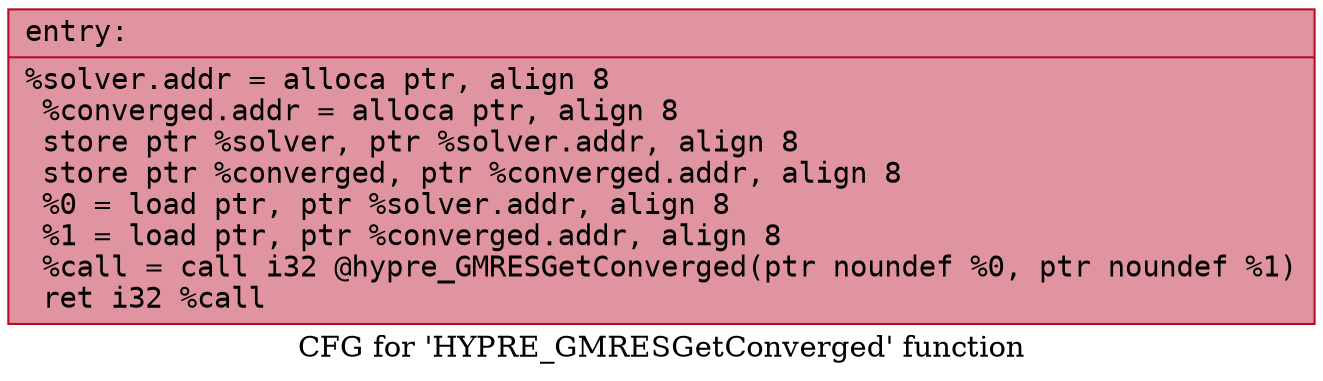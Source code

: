 digraph "CFG for 'HYPRE_GMRESGetConverged' function" {
	label="CFG for 'HYPRE_GMRESGetConverged' function";

	Node0x561d3dbf8770 [shape=record,color="#b70d28ff", style=filled, fillcolor="#b70d2870" fontname="Courier",label="{entry:\l|  %solver.addr = alloca ptr, align 8\l  %converged.addr = alloca ptr, align 8\l  store ptr %solver, ptr %solver.addr, align 8\l  store ptr %converged, ptr %converged.addr, align 8\l  %0 = load ptr, ptr %solver.addr, align 8\l  %1 = load ptr, ptr %converged.addr, align 8\l  %call = call i32 @hypre_GMRESGetConverged(ptr noundef %0, ptr noundef %1)\l  ret i32 %call\l}"];
}

